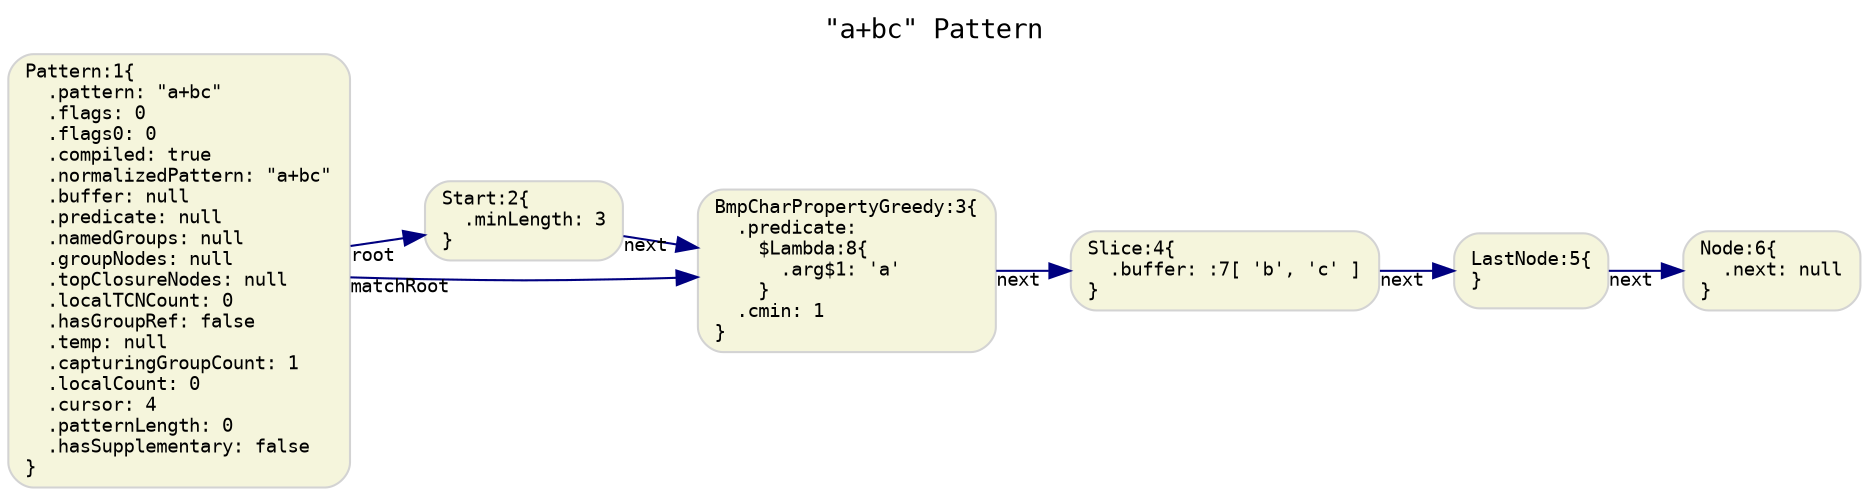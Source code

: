 digraph G {
  rankdir=LR;
  labelloc="t";
  label="\"a+bc\" Pattern\l";
  graph [fontname="Monospace", fontsize="13"]

  // default nodes
  node [fontname="Monospace", fontsize="9", shape="box", style="rounded,filled", color="LightGray", fillcolor="Beige"]
  1[ label="Pattern:1\{\l  .pattern: \"a+bc\"\l  .flags: 0\l  .flags0: 0\l  .compiled: true\l  .normalizedPattern: \"a+bc\"\l  .buffer: null\l  .predicate: null\l  .namedGroups: null\l  .groupNodes: null\l  .topClosureNodes: null\l  .localTCNCount: 0\l  .hasGroupRef: false\l  .temp: null\l  .capturingGroupCount: 1\l  .localCount: 0\l  .cursor: 4\l  .patternLength: 0\l  .hasSupplementary: false\l\}\l" ]
  2[ label="Start:2\{\l  .minLength: 3\l\}\l" ]
  3[ label="BmpCharPropertyGreedy:3\{\l  .predicate:\l    $Lambda:8\{\l      .arg$1: 'a'\l    \}\l  .cmin: 1\l\}\l" ]
  4[ label="Slice:4\{\l  .buffer: :7[ 'b', 'c' ]\l\}\l" ]
  5[ label="LastNode:5\{\l\}\l" ]
  6[ label="Node:6\{\l  .next: null\l\}\l" ]

  // default edges
  edge [fontname="Monospace", fontsize="9", color="Navy"]
  5 -> 6 [ label="",  taillabel="next" ]
  4 -> 5 [ label="",  taillabel="next" ]
  3 -> 4 [ label="",  taillabel="next" ]
  2 -> 3 [ label="",  taillabel="next" ]
  1 -> 2 [ label="",  taillabel="root" ]
  1 -> 3 [ label="",  taillabel="matchRoot" ]
}
